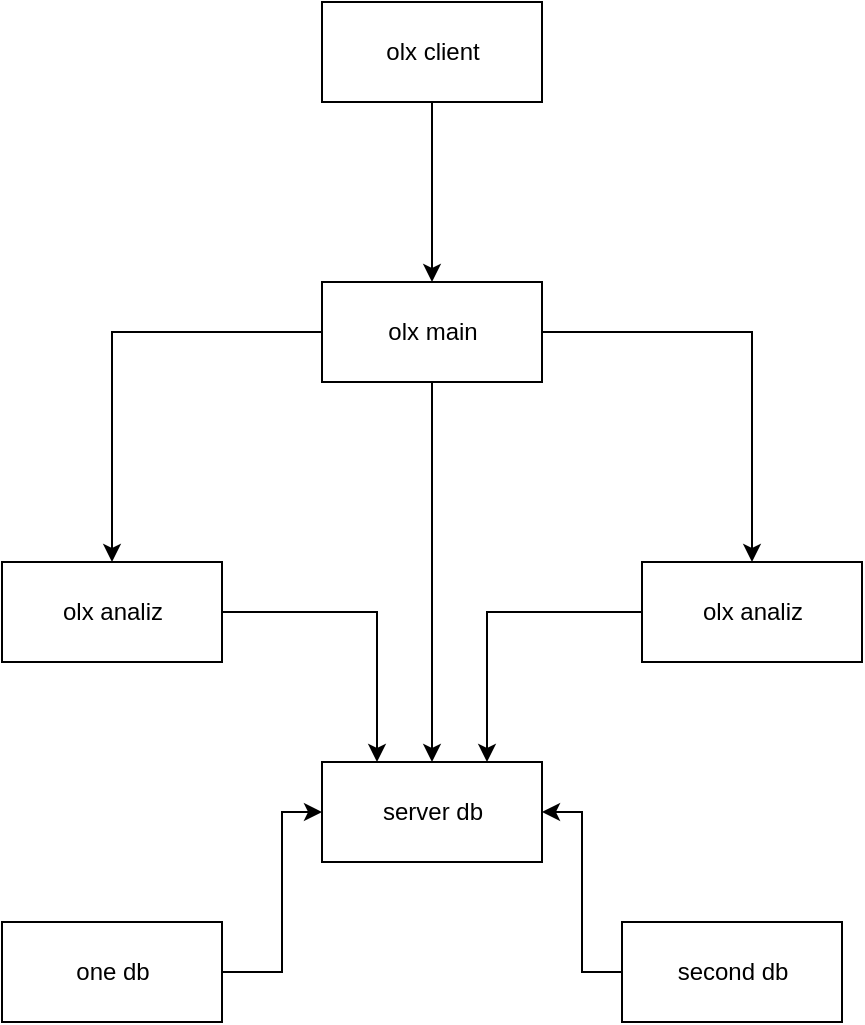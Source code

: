 <mxfile version="20.3.0" type="device"><diagram id="v4ZdO6hOl7Bg9Kda3nwB" name="Страница 1"><mxGraphModel dx="1422" dy="1906" grid="1" gridSize="10" guides="1" tooltips="1" connect="1" arrows="1" fold="1" page="1" pageScale="1" pageWidth="827" pageHeight="1169" math="0" shadow="0"><root><mxCell id="0"/><mxCell id="1" parent="0"/><mxCell id="RtZaG0fMkfGvrIcFgip2-12" style="edgeStyle=orthogonalEdgeStyle;rounded=0;orthogonalLoop=1;jettySize=auto;html=1;" edge="1" parent="1" source="RtZaG0fMkfGvrIcFgip2-2" target="RtZaG0fMkfGvrIcFgip2-4"><mxGeometry relative="1" as="geometry"/></mxCell><mxCell id="RtZaG0fMkfGvrIcFgip2-13" style="edgeStyle=orthogonalEdgeStyle;rounded=0;orthogonalLoop=1;jettySize=auto;html=1;" edge="1" parent="1" source="RtZaG0fMkfGvrIcFgip2-2" target="RtZaG0fMkfGvrIcFgip2-3"><mxGeometry relative="1" as="geometry"/></mxCell><mxCell id="RtZaG0fMkfGvrIcFgip2-21" style="edgeStyle=orthogonalEdgeStyle;rounded=0;orthogonalLoop=1;jettySize=auto;html=1;" edge="1" parent="1" source="RtZaG0fMkfGvrIcFgip2-2" target="RtZaG0fMkfGvrIcFgip2-5"><mxGeometry relative="1" as="geometry"/></mxCell><mxCell id="RtZaG0fMkfGvrIcFgip2-2" value="olx main" style="html=1;" vertex="1" parent="1"><mxGeometry x="380" y="50" width="110" height="50" as="geometry"/></mxCell><mxCell id="RtZaG0fMkfGvrIcFgip2-14" style="edgeStyle=orthogonalEdgeStyle;rounded=0;orthogonalLoop=1;jettySize=auto;html=1;entryX=0.25;entryY=0;entryDx=0;entryDy=0;" edge="1" parent="1" source="RtZaG0fMkfGvrIcFgip2-3" target="RtZaG0fMkfGvrIcFgip2-5"><mxGeometry relative="1" as="geometry"/></mxCell><mxCell id="RtZaG0fMkfGvrIcFgip2-3" value="olx analiz" style="html=1;" vertex="1" parent="1"><mxGeometry x="220" y="190" width="110" height="50" as="geometry"/></mxCell><mxCell id="RtZaG0fMkfGvrIcFgip2-15" style="edgeStyle=orthogonalEdgeStyle;rounded=0;orthogonalLoop=1;jettySize=auto;html=1;entryX=0.75;entryY=0;entryDx=0;entryDy=0;" edge="1" parent="1" source="RtZaG0fMkfGvrIcFgip2-4" target="RtZaG0fMkfGvrIcFgip2-5"><mxGeometry relative="1" as="geometry"/></mxCell><mxCell id="RtZaG0fMkfGvrIcFgip2-4" value="olx analiz" style="html=1;" vertex="1" parent="1"><mxGeometry x="540" y="190" width="110" height="50" as="geometry"/></mxCell><mxCell id="RtZaG0fMkfGvrIcFgip2-5" value="server db" style="html=1;" vertex="1" parent="1"><mxGeometry x="380" y="290" width="110" height="50" as="geometry"/></mxCell><mxCell id="RtZaG0fMkfGvrIcFgip2-11" style="edgeStyle=orthogonalEdgeStyle;rounded=0;orthogonalLoop=1;jettySize=auto;html=1;entryX=0;entryY=0.5;entryDx=0;entryDy=0;" edge="1" parent="1" source="RtZaG0fMkfGvrIcFgip2-6" target="RtZaG0fMkfGvrIcFgip2-5"><mxGeometry relative="1" as="geometry"><Array as="points"><mxPoint x="360" y="395"/><mxPoint x="360" y="315"/></Array></mxGeometry></mxCell><mxCell id="RtZaG0fMkfGvrIcFgip2-6" value="one db" style="html=1;" vertex="1" parent="1"><mxGeometry x="220" y="370" width="110" height="50" as="geometry"/></mxCell><mxCell id="RtZaG0fMkfGvrIcFgip2-9" style="edgeStyle=orthogonalEdgeStyle;rounded=0;orthogonalLoop=1;jettySize=auto;html=1;entryX=1;entryY=0.5;entryDx=0;entryDy=0;" edge="1" parent="1" source="RtZaG0fMkfGvrIcFgip2-7" target="RtZaG0fMkfGvrIcFgip2-5"><mxGeometry relative="1" as="geometry"/></mxCell><mxCell id="RtZaG0fMkfGvrIcFgip2-7" value="second db" style="html=1;" vertex="1" parent="1"><mxGeometry x="530" y="370" width="110" height="50" as="geometry"/></mxCell><mxCell id="RtZaG0fMkfGvrIcFgip2-17" style="edgeStyle=orthogonalEdgeStyle;rounded=0;orthogonalLoop=1;jettySize=auto;html=1;" edge="1" parent="1" source="RtZaG0fMkfGvrIcFgip2-16" target="RtZaG0fMkfGvrIcFgip2-2"><mxGeometry relative="1" as="geometry"/></mxCell><mxCell id="RtZaG0fMkfGvrIcFgip2-16" value="olx client" style="html=1;" vertex="1" parent="1"><mxGeometry x="380" y="-90" width="110" height="50" as="geometry"/></mxCell></root></mxGraphModel></diagram></mxfile>
